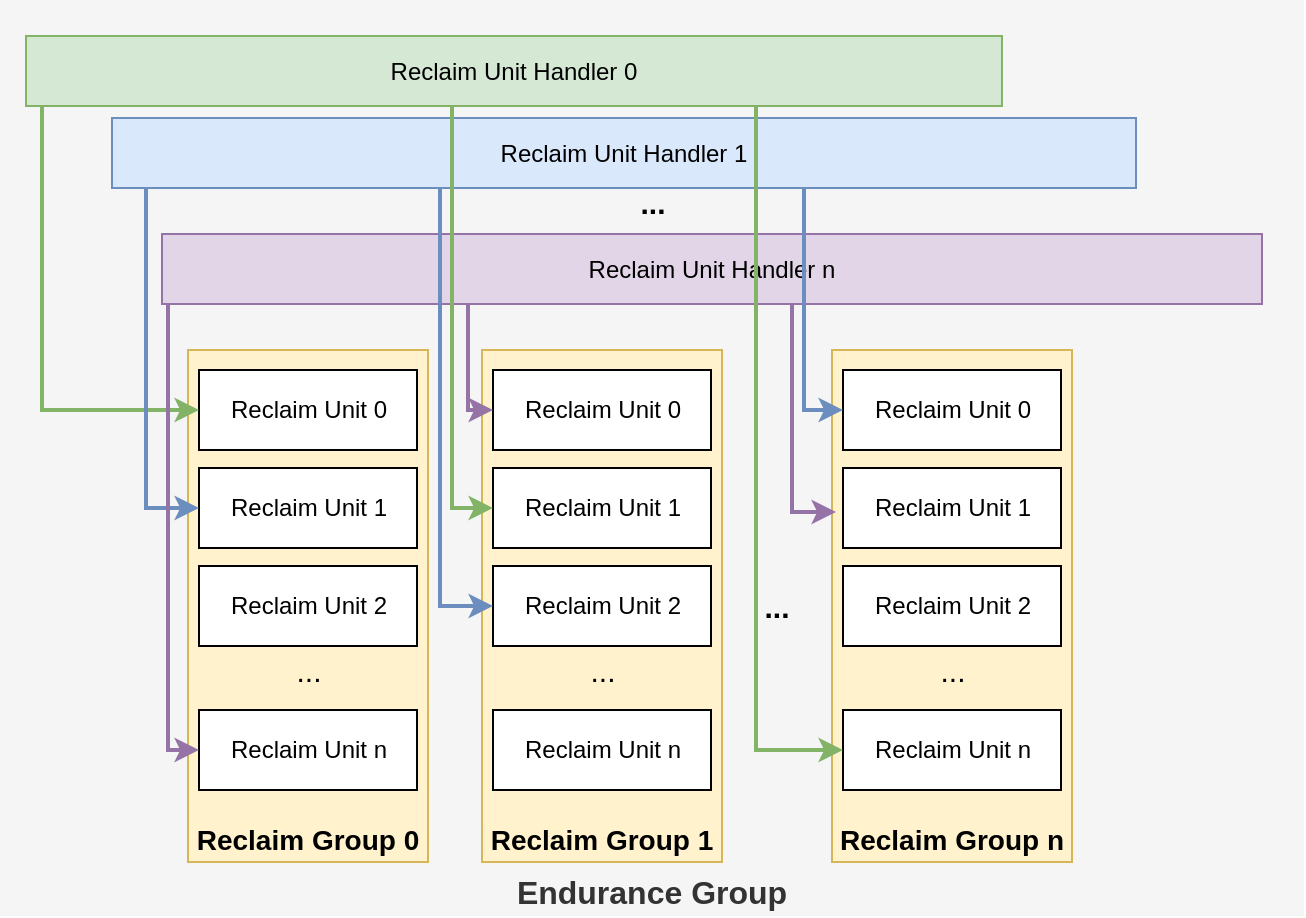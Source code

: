 <mxfile border="50" scale="3" compressed="false" locked="false" version="24.7.17">
  <diagram name="Blank" id="YmL12bMKpDGza6XwsDPr">
    <mxGraphModel dx="1152" dy="751" grid="0" gridSize="10" guides="1" tooltips="1" connect="1" arrows="1" fold="1" page="1" pageScale="1" pageWidth="827" pageHeight="1169" background="none" math="1" shadow="0">
      <root>
        <mxCell id="X5NqExCQtvZxIxQ7pmgY-0" />
        <mxCell id="1" parent="X5NqExCQtvZxIxQ7pmgY-0" />
        <mxCell id="Rirl788wc3WxtlOq9C1_-46" value="&lt;font style=&quot;font-size: 16px;&quot;&gt;&lt;b&gt;Endurance Group&lt;/b&gt;&lt;/font&gt;" style="rounded=0;whiteSpace=wrap;html=1;fillColor=#f5f5f5;fontColor=#333333;strokeColor=none;verticalAlign=bottom;" vertex="1" parent="1">
          <mxGeometry x="33" y="20" width="652" height="458" as="geometry" />
        </mxCell>
        <mxCell id="Rirl788wc3WxtlOq9C1_-45" value="" style="group" vertex="1" connectable="0" parent="1">
          <mxGeometry x="137" y="195" width="432" height="256" as="geometry" />
        </mxCell>
        <mxCell id="Rirl788wc3WxtlOq9C1_-22" value="" style="group" vertex="1" connectable="0" parent="Rirl788wc3WxtlOq9C1_-45">
          <mxGeometry x="312" width="120" height="256" as="geometry" />
        </mxCell>
        <mxCell id="Rirl788wc3WxtlOq9C1_-23" value="&lt;font style=&quot;font-size: 14px;&quot;&gt;&lt;b&gt;Reclaim Group n&lt;/b&gt;&lt;/font&gt;" style="rounded=0;whiteSpace=wrap;html=1;verticalAlign=bottom;fillColor=#fff2cc;strokeColor=#d6b656;" vertex="1" parent="Rirl788wc3WxtlOq9C1_-22">
          <mxGeometry width="120" height="256" as="geometry" />
        </mxCell>
        <mxCell id="Rirl788wc3WxtlOq9C1_-24" value="Reclaim Unit 0" style="rounded=0;whiteSpace=wrap;html=1;" vertex="1" parent="Rirl788wc3WxtlOq9C1_-22">
          <mxGeometry x="5.5" y="10" width="109" height="40" as="geometry" />
        </mxCell>
        <mxCell id="Rirl788wc3WxtlOq9C1_-25" value="Reclaim Unit 1" style="rounded=0;whiteSpace=wrap;html=1;" vertex="1" parent="Rirl788wc3WxtlOq9C1_-22">
          <mxGeometry x="5.5" y="59" width="109" height="40" as="geometry" />
        </mxCell>
        <mxCell id="Rirl788wc3WxtlOq9C1_-26" value="Reclaim Unit 2" style="rounded=0;whiteSpace=wrap;html=1;" vertex="1" parent="Rirl788wc3WxtlOq9C1_-22">
          <mxGeometry x="5.5" y="108" width="109" height="40" as="geometry" />
        </mxCell>
        <mxCell id="Rirl788wc3WxtlOq9C1_-27" value="Reclaim Unit n" style="rounded=0;whiteSpace=wrap;html=1;" vertex="1" parent="Rirl788wc3WxtlOq9C1_-22">
          <mxGeometry x="5.5" y="180" width="109" height="40" as="geometry" />
        </mxCell>
        <mxCell id="Rirl788wc3WxtlOq9C1_-28" value="&lt;font style=&quot;font-size: 15px;&quot;&gt;...&lt;/font&gt;" style="rounded=0;whiteSpace=wrap;html=1;strokeColor=none;fillColor=none;" vertex="1" parent="Rirl788wc3WxtlOq9C1_-22">
          <mxGeometry x="5.5" y="140" width="109" height="40" as="geometry" />
        </mxCell>
        <mxCell id="Rirl788wc3WxtlOq9C1_-29" value="&lt;b&gt;&lt;font style=&quot;font-size: 15px;&quot;&gt;...&lt;/font&gt;&lt;/b&gt;" style="rounded=0;whiteSpace=wrap;html=1;strokeColor=none;fillColor=none;" vertex="1" parent="Rirl788wc3WxtlOq9C1_-22">
          <mxGeometry x="-82" y="108" width="109" height="40" as="geometry" />
        </mxCell>
        <mxCell id="Rirl788wc3WxtlOq9C1_-30" value="" style="group" vertex="1" connectable="0" parent="Rirl788wc3WxtlOq9C1_-45">
          <mxGeometry x="137" width="120" height="256" as="geometry" />
        </mxCell>
        <mxCell id="Rirl788wc3WxtlOq9C1_-31" value="&lt;font style=&quot;font-size: 14px;&quot;&gt;&lt;b&gt;Reclaim Group 1&lt;/b&gt;&lt;/font&gt;" style="rounded=0;whiteSpace=wrap;html=1;verticalAlign=bottom;fillColor=#fff2cc;strokeColor=#d6b656;" vertex="1" parent="Rirl788wc3WxtlOq9C1_-30">
          <mxGeometry width="120" height="256" as="geometry" />
        </mxCell>
        <mxCell id="Rirl788wc3WxtlOq9C1_-32" value="Reclaim Unit 0" style="rounded=0;whiteSpace=wrap;html=1;" vertex="1" parent="Rirl788wc3WxtlOq9C1_-30">
          <mxGeometry x="5.5" y="10" width="109" height="40" as="geometry" />
        </mxCell>
        <mxCell id="Rirl788wc3WxtlOq9C1_-33" value="Reclaim Unit 1" style="rounded=0;whiteSpace=wrap;html=1;" vertex="1" parent="Rirl788wc3WxtlOq9C1_-30">
          <mxGeometry x="5.5" y="59" width="109" height="40" as="geometry" />
        </mxCell>
        <mxCell id="Rirl788wc3WxtlOq9C1_-34" value="Reclaim Unit 2" style="rounded=0;whiteSpace=wrap;html=1;" vertex="1" parent="Rirl788wc3WxtlOq9C1_-30">
          <mxGeometry x="5.5" y="108" width="109" height="40" as="geometry" />
        </mxCell>
        <mxCell id="Rirl788wc3WxtlOq9C1_-35" value="Reclaim Unit n" style="rounded=0;whiteSpace=wrap;html=1;" vertex="1" parent="Rirl788wc3WxtlOq9C1_-30">
          <mxGeometry x="5.5" y="180" width="109" height="40" as="geometry" />
        </mxCell>
        <mxCell id="Rirl788wc3WxtlOq9C1_-36" value="&lt;font style=&quot;font-size: 15px;&quot;&gt;...&lt;/font&gt;" style="rounded=0;whiteSpace=wrap;html=1;strokeColor=none;fillColor=none;" vertex="1" parent="Rirl788wc3WxtlOq9C1_-30">
          <mxGeometry x="5.5" y="140" width="109" height="40" as="geometry" />
        </mxCell>
        <mxCell id="Rirl788wc3WxtlOq9C1_-38" value="" style="group" vertex="1" connectable="0" parent="Rirl788wc3WxtlOq9C1_-45">
          <mxGeometry width="120" height="256" as="geometry" />
        </mxCell>
        <mxCell id="Rirl788wc3WxtlOq9C1_-39" value="&lt;font style=&quot;font-size: 14px;&quot;&gt;&lt;b&gt;Reclaim Group 0&lt;/b&gt;&lt;/font&gt;" style="rounded=0;whiteSpace=wrap;html=1;verticalAlign=bottom;fillColor=#fff2cc;strokeColor=#d6b656;" vertex="1" parent="Rirl788wc3WxtlOq9C1_-38">
          <mxGeometry x="-10" width="120" height="256" as="geometry" />
        </mxCell>
        <mxCell id="Rirl788wc3WxtlOq9C1_-40" value="Reclaim Unit 0" style="rounded=0;whiteSpace=wrap;html=1;" vertex="1" parent="Rirl788wc3WxtlOq9C1_-38">
          <mxGeometry x="-4.5" y="10" width="109" height="40" as="geometry" />
        </mxCell>
        <mxCell id="Rirl788wc3WxtlOq9C1_-41" value="Reclaim Unit 1" style="rounded=0;whiteSpace=wrap;html=1;" vertex="1" parent="Rirl788wc3WxtlOq9C1_-38">
          <mxGeometry x="-4.5" y="59" width="109" height="40" as="geometry" />
        </mxCell>
        <mxCell id="Rirl788wc3WxtlOq9C1_-42" value="Reclaim Unit 2" style="rounded=0;whiteSpace=wrap;html=1;" vertex="1" parent="Rirl788wc3WxtlOq9C1_-38">
          <mxGeometry x="-4.5" y="108" width="109" height="40" as="geometry" />
        </mxCell>
        <mxCell id="Rirl788wc3WxtlOq9C1_-43" value="Reclaim Unit n" style="rounded=0;whiteSpace=wrap;html=1;" vertex="1" parent="Rirl788wc3WxtlOq9C1_-38">
          <mxGeometry x="-4.5" y="180" width="109" height="40" as="geometry" />
        </mxCell>
        <mxCell id="Rirl788wc3WxtlOq9C1_-44" value="&lt;font style=&quot;font-size: 15px;&quot;&gt;...&lt;/font&gt;" style="rounded=0;whiteSpace=wrap;html=1;strokeColor=none;fillColor=none;" vertex="1" parent="Rirl788wc3WxtlOq9C1_-38">
          <mxGeometry x="-4.5" y="140" width="109" height="40" as="geometry" />
        </mxCell>
        <mxCell id="Rirl788wc3WxtlOq9C1_-51" style="edgeStyle=orthogonalEdgeStyle;rounded=0;orthogonalLoop=1;jettySize=auto;html=1;entryX=0;entryY=0.5;entryDx=0;entryDy=0;jumpStyle=arc;fillColor=#d5e8d4;strokeColor=#82b366;strokeWidth=2;" edge="1" parent="1" source="Rirl788wc3WxtlOq9C1_-47" target="Rirl788wc3WxtlOq9C1_-40">
          <mxGeometry relative="1" as="geometry">
            <Array as="points">
              <mxPoint x="54" y="225" />
            </Array>
          </mxGeometry>
        </mxCell>
        <mxCell id="Rirl788wc3WxtlOq9C1_-47" value="Reclaim Unit Handler 0" style="rounded=0;whiteSpace=wrap;html=1;fillColor=#d5e8d4;strokeColor=#82b366;" vertex="1" parent="1">
          <mxGeometry x="46" y="38" width="488" height="35" as="geometry" />
        </mxCell>
        <mxCell id="Rirl788wc3WxtlOq9C1_-54" style="edgeStyle=orthogonalEdgeStyle;rounded=0;orthogonalLoop=1;jettySize=auto;html=1;entryX=0;entryY=0.5;entryDx=0;entryDy=0;fillColor=#dae8fc;strokeColor=#6c8ebf;strokeWidth=2;" edge="1" parent="1" source="Rirl788wc3WxtlOq9C1_-48" target="Rirl788wc3WxtlOq9C1_-41">
          <mxGeometry relative="1" as="geometry">
            <Array as="points">
              <mxPoint x="106" y="274" />
            </Array>
          </mxGeometry>
        </mxCell>
        <mxCell id="Rirl788wc3WxtlOq9C1_-48" value="Reclaim Unit Handler 1" style="rounded=0;whiteSpace=wrap;html=1;fillColor=#dae8fc;strokeColor=#6c8ebf;" vertex="1" parent="1">
          <mxGeometry x="89" y="79" width="512" height="35" as="geometry" />
        </mxCell>
        <mxCell id="Rirl788wc3WxtlOq9C1_-57" style="edgeStyle=orthogonalEdgeStyle;rounded=0;orthogonalLoop=1;jettySize=auto;html=1;fillColor=#e1d5e7;strokeColor=#9673a6;strokeWidth=2;" edge="1" parent="1" source="Rirl788wc3WxtlOq9C1_-49">
          <mxGeometry relative="1" as="geometry">
            <mxPoint x="451" y="276" as="targetPoint" />
            <Array as="points">
              <mxPoint x="429" y="276" />
            </Array>
          </mxGeometry>
        </mxCell>
        <mxCell id="Rirl788wc3WxtlOq9C1_-58" style="edgeStyle=orthogonalEdgeStyle;rounded=0;orthogonalLoop=1;jettySize=auto;html=1;entryX=0;entryY=0.5;entryDx=0;entryDy=0;fillColor=#e1d5e7;strokeColor=#9673a6;strokeWidth=2;" edge="1" parent="1" source="Rirl788wc3WxtlOq9C1_-49" target="Rirl788wc3WxtlOq9C1_-32">
          <mxGeometry relative="1" as="geometry">
            <Array as="points">
              <mxPoint x="267" y="225" />
            </Array>
          </mxGeometry>
        </mxCell>
        <mxCell id="Rirl788wc3WxtlOq9C1_-59" style="edgeStyle=orthogonalEdgeStyle;rounded=0;orthogonalLoop=1;jettySize=auto;html=1;entryX=0;entryY=0.5;entryDx=0;entryDy=0;fillColor=#e1d5e7;strokeColor=#9673a6;strokeWidth=2;" edge="1" parent="1" source="Rirl788wc3WxtlOq9C1_-49" target="Rirl788wc3WxtlOq9C1_-43">
          <mxGeometry relative="1" as="geometry">
            <Array as="points">
              <mxPoint x="117" y="395" />
            </Array>
          </mxGeometry>
        </mxCell>
        <mxCell id="Rirl788wc3WxtlOq9C1_-49" value="Reclaim Unit Handler n" style="rounded=0;whiteSpace=wrap;html=1;fillColor=#e1d5e7;strokeColor=#9673a6;" vertex="1" parent="1">
          <mxGeometry x="114" y="137" width="550" height="35" as="geometry" />
        </mxCell>
        <mxCell id="Rirl788wc3WxtlOq9C1_-52" style="edgeStyle=orthogonalEdgeStyle;rounded=0;orthogonalLoop=1;jettySize=auto;html=1;entryX=0;entryY=0.5;entryDx=0;entryDy=0;fillColor=#d5e8d4;strokeColor=#82b366;strokeWidth=2;" edge="1" parent="1" source="Rirl788wc3WxtlOq9C1_-47" target="Rirl788wc3WxtlOq9C1_-33">
          <mxGeometry relative="1" as="geometry">
            <Array as="points">
              <mxPoint x="259" y="274" />
            </Array>
          </mxGeometry>
        </mxCell>
        <mxCell id="Rirl788wc3WxtlOq9C1_-56" style="edgeStyle=orthogonalEdgeStyle;rounded=0;orthogonalLoop=1;jettySize=auto;html=1;entryX=0;entryY=0.5;entryDx=0;entryDy=0;fillColor=#dae8fc;strokeColor=#6c8ebf;strokeWidth=2;" edge="1" parent="1" source="Rirl788wc3WxtlOq9C1_-48" target="Rirl788wc3WxtlOq9C1_-24">
          <mxGeometry relative="1" as="geometry">
            <Array as="points">
              <mxPoint x="435" y="225" />
            </Array>
          </mxGeometry>
        </mxCell>
        <mxCell id="Rirl788wc3WxtlOq9C1_-53" style="edgeStyle=orthogonalEdgeStyle;rounded=0;orthogonalLoop=1;jettySize=auto;html=1;entryX=0;entryY=0.5;entryDx=0;entryDy=0;fillColor=#d5e8d4;strokeColor=#82b366;strokeWidth=2;" edge="1" parent="1" source="Rirl788wc3WxtlOq9C1_-47" target="Rirl788wc3WxtlOq9C1_-27">
          <mxGeometry relative="1" as="geometry">
            <Array as="points">
              <mxPoint x="411" y="395" />
            </Array>
          </mxGeometry>
        </mxCell>
        <mxCell id="Rirl788wc3WxtlOq9C1_-55" style="edgeStyle=orthogonalEdgeStyle;rounded=0;orthogonalLoop=1;jettySize=auto;html=1;entryX=0;entryY=0.5;entryDx=0;entryDy=0;fillColor=#dae8fc;strokeColor=#6c8ebf;strokeWidth=2;" edge="1" parent="1" source="Rirl788wc3WxtlOq9C1_-48" target="Rirl788wc3WxtlOq9C1_-34">
          <mxGeometry relative="1" as="geometry">
            <Array as="points">
              <mxPoint x="253" y="323" />
            </Array>
          </mxGeometry>
        </mxCell>
        <mxCell id="Rirl788wc3WxtlOq9C1_-60" value="&lt;b&gt;&lt;font style=&quot;font-size: 15px;&quot;&gt;...&lt;/font&gt;&lt;/b&gt;" style="rounded=0;whiteSpace=wrap;html=1;strokeColor=none;fillColor=none;" vertex="1" parent="1">
          <mxGeometry x="304.5" y="101" width="109" height="40" as="geometry" />
        </mxCell>
      </root>
    </mxGraphModel>
  </diagram>
</mxfile>

